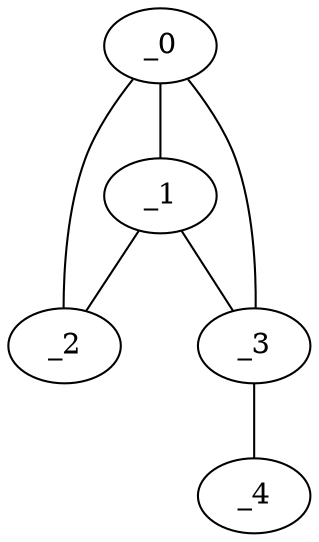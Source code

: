 graph NP1_0009 {
	_0	 [x="0.962383",
		y="3.00865"];
	_1	 [x="2.3934",
		y="0.127873"];
	_0 -- _1;
	_2	 [x="2.84808",
		y="3.23085"];
	_0 -- _2;
	_3	 [x="0.7",
		y="0.59"];
	_0 -- _3;
	_1 -- _2;
	_1 -- _3;
	_4	 [x="2.50814",
		y="0.25311"];
	_3 -- _4;
}

